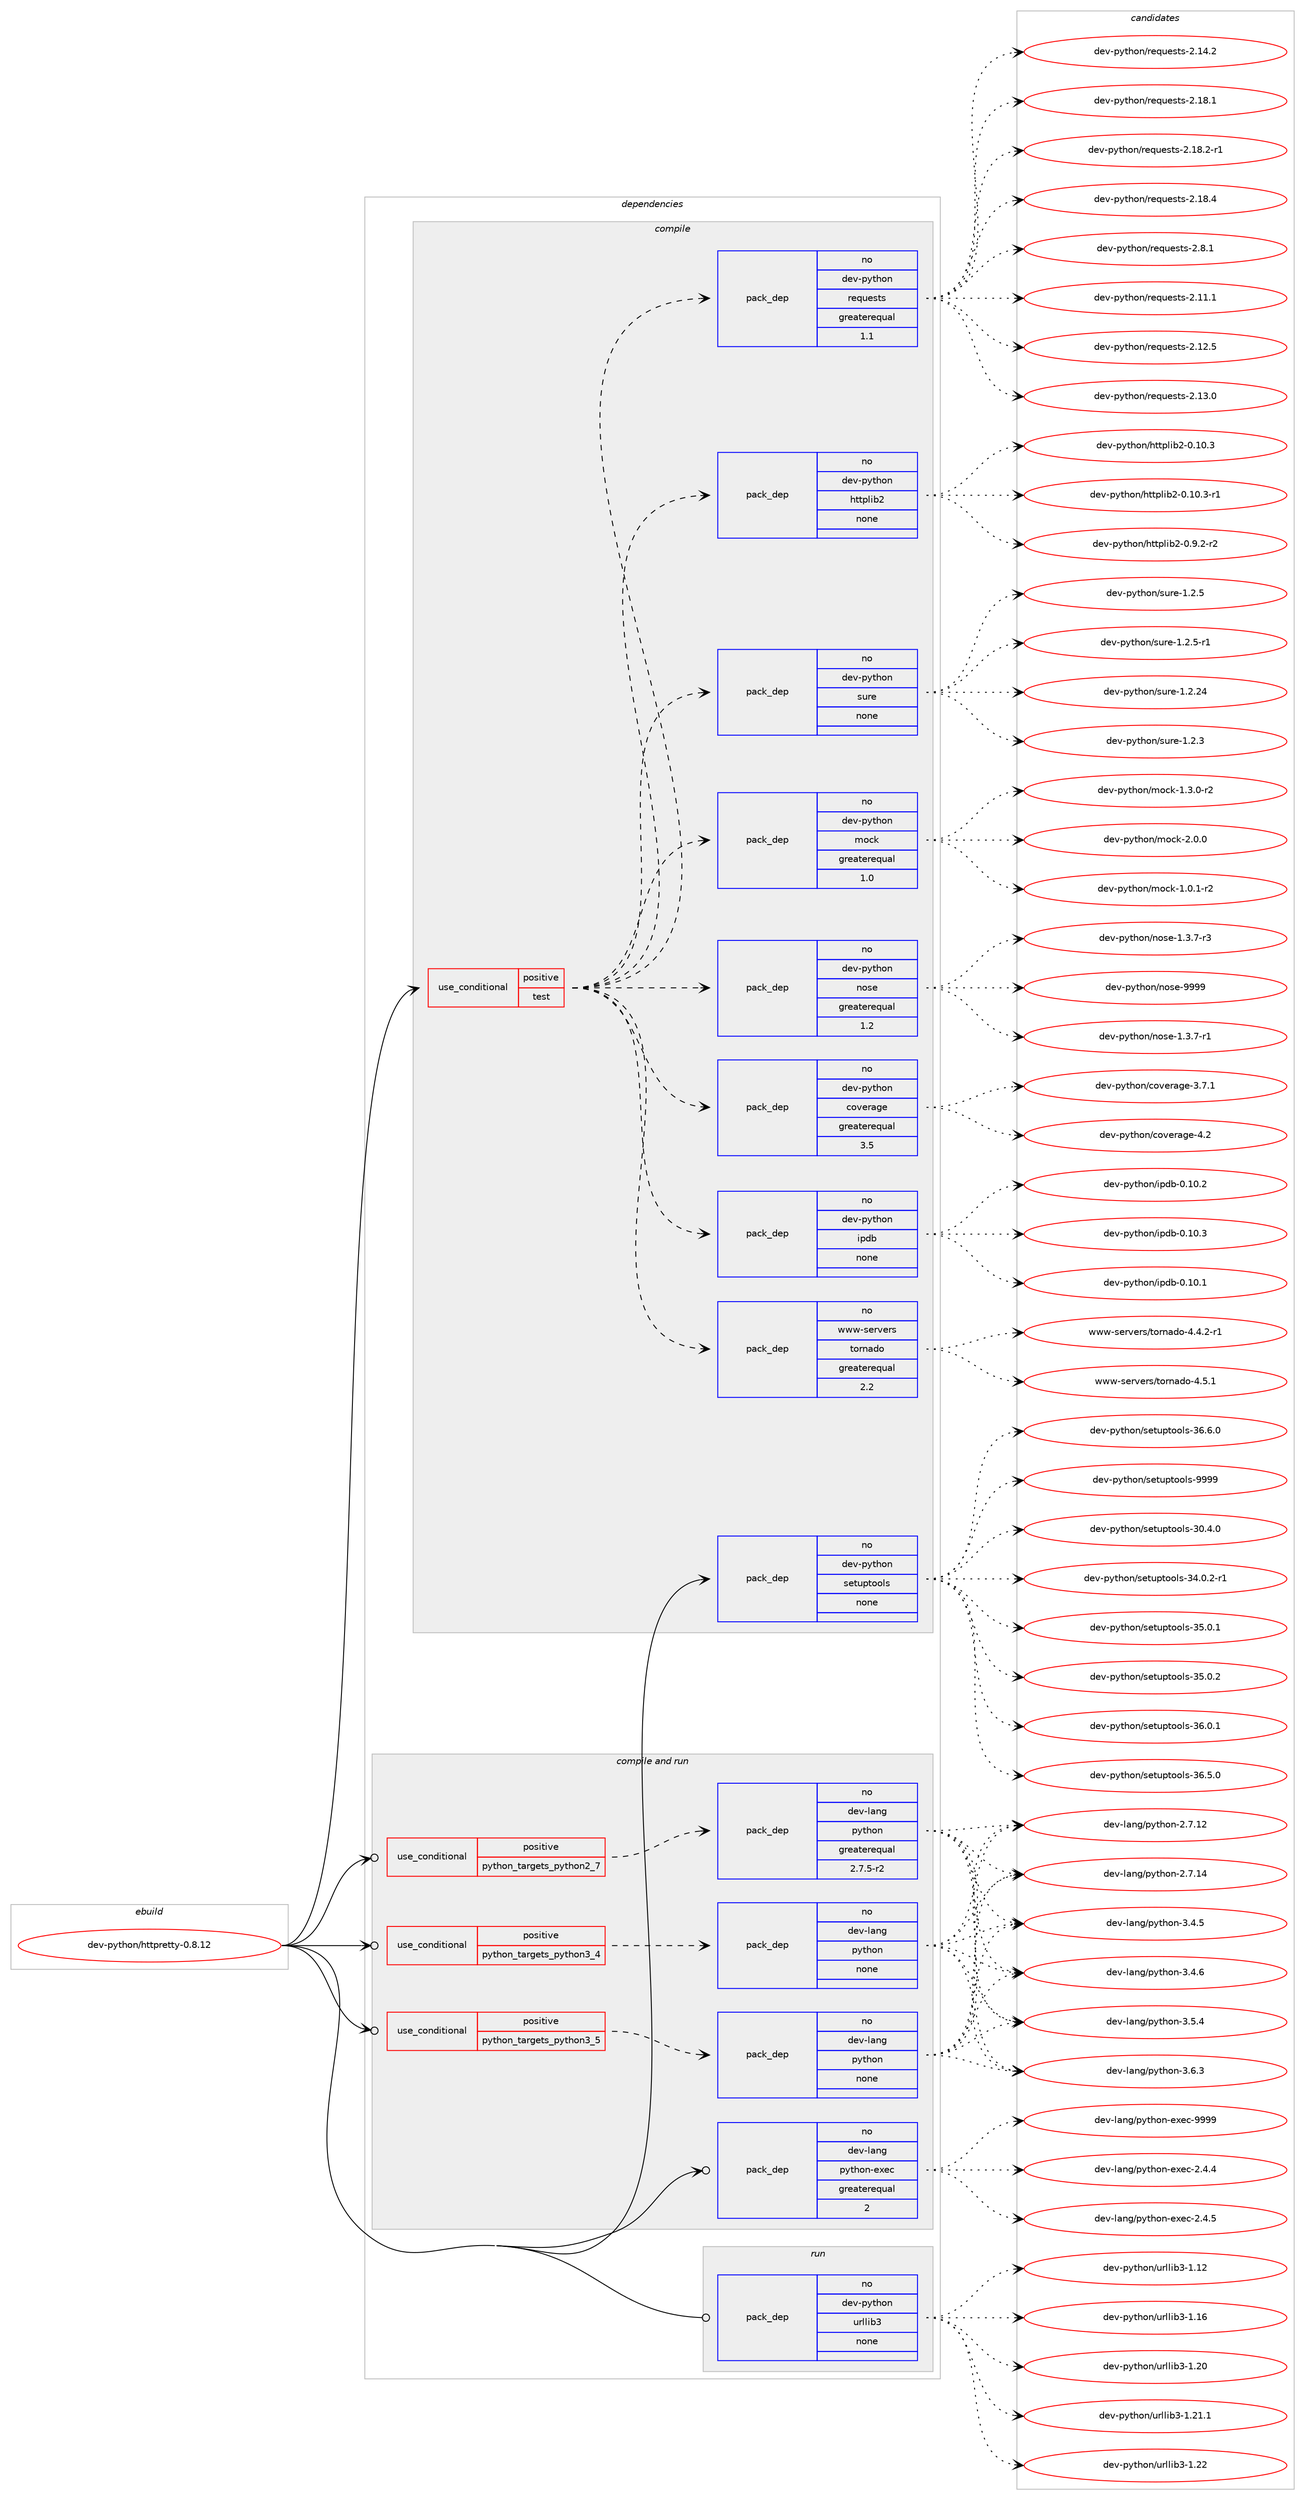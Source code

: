 digraph prolog {

# *************
# Graph options
# *************

newrank=true;
concentrate=true;
compound=true;
graph [rankdir=LR,fontname=Helvetica,fontsize=10,ranksep=1.5];#, ranksep=2.5, nodesep=0.2];
edge  [arrowhead=vee];
node  [fontname=Helvetica,fontsize=10];

# **********
# The ebuild
# **********

subgraph cluster_leftcol {
color=gray;
rank=same;
label=<<i>ebuild</i>>;
id [label="dev-python/httpretty-0.8.12", color=red, width=4, href="../dev-python/httpretty-0.8.12.svg"];
}

# ****************
# The dependencies
# ****************

subgraph cluster_midcol {
color=gray;
label=<<i>dependencies</i>>;
subgraph cluster_compile {
fillcolor="#eeeeee";
style=filled;
label=<<i>compile</i>>;
subgraph cond33729 {
dependency160664 [label=<<TABLE BORDER="0" CELLBORDER="1" CELLSPACING="0" CELLPADDING="4"><TR><TD ROWSPAN="3" CELLPADDING="10">use_conditional</TD></TR><TR><TD>positive</TD></TR><TR><TD>test</TD></TR></TABLE>>, shape=none, color=red];
subgraph pack123085 {
dependency160665 [label=<<TABLE BORDER="0" CELLBORDER="1" CELLSPACING="0" CELLPADDING="4" WIDTH="220"><TR><TD ROWSPAN="6" CELLPADDING="30">pack_dep</TD></TR><TR><TD WIDTH="110">no</TD></TR><TR><TD>dev-python</TD></TR><TR><TD>coverage</TD></TR><TR><TD>greaterequal</TD></TR><TR><TD>3.5</TD></TR></TABLE>>, shape=none, color=blue];
}
dependency160664:e -> dependency160665:w [weight=20,style="dashed",arrowhead="vee"];
subgraph pack123086 {
dependency160666 [label=<<TABLE BORDER="0" CELLBORDER="1" CELLSPACING="0" CELLPADDING="4" WIDTH="220"><TR><TD ROWSPAN="6" CELLPADDING="30">pack_dep</TD></TR><TR><TD WIDTH="110">no</TD></TR><TR><TD>dev-python</TD></TR><TR><TD>nose</TD></TR><TR><TD>greaterequal</TD></TR><TR><TD>1.2</TD></TR></TABLE>>, shape=none, color=blue];
}
dependency160664:e -> dependency160666:w [weight=20,style="dashed",arrowhead="vee"];
subgraph pack123087 {
dependency160667 [label=<<TABLE BORDER="0" CELLBORDER="1" CELLSPACING="0" CELLPADDING="4" WIDTH="220"><TR><TD ROWSPAN="6" CELLPADDING="30">pack_dep</TD></TR><TR><TD WIDTH="110">no</TD></TR><TR><TD>dev-python</TD></TR><TR><TD>mock</TD></TR><TR><TD>greaterequal</TD></TR><TR><TD>1.0</TD></TR></TABLE>>, shape=none, color=blue];
}
dependency160664:e -> dependency160667:w [weight=20,style="dashed",arrowhead="vee"];
subgraph pack123088 {
dependency160668 [label=<<TABLE BORDER="0" CELLBORDER="1" CELLSPACING="0" CELLPADDING="4" WIDTH="220"><TR><TD ROWSPAN="6" CELLPADDING="30">pack_dep</TD></TR><TR><TD WIDTH="110">no</TD></TR><TR><TD>dev-python</TD></TR><TR><TD>sure</TD></TR><TR><TD>none</TD></TR><TR><TD></TD></TR></TABLE>>, shape=none, color=blue];
}
dependency160664:e -> dependency160668:w [weight=20,style="dashed",arrowhead="vee"];
subgraph pack123089 {
dependency160669 [label=<<TABLE BORDER="0" CELLBORDER="1" CELLSPACING="0" CELLPADDING="4" WIDTH="220"><TR><TD ROWSPAN="6" CELLPADDING="30">pack_dep</TD></TR><TR><TD WIDTH="110">no</TD></TR><TR><TD>dev-python</TD></TR><TR><TD>httplib2</TD></TR><TR><TD>none</TD></TR><TR><TD></TD></TR></TABLE>>, shape=none, color=blue];
}
dependency160664:e -> dependency160669:w [weight=20,style="dashed",arrowhead="vee"];
subgraph pack123090 {
dependency160670 [label=<<TABLE BORDER="0" CELLBORDER="1" CELLSPACING="0" CELLPADDING="4" WIDTH="220"><TR><TD ROWSPAN="6" CELLPADDING="30">pack_dep</TD></TR><TR><TD WIDTH="110">no</TD></TR><TR><TD>dev-python</TD></TR><TR><TD>requests</TD></TR><TR><TD>greaterequal</TD></TR><TR><TD>1.1</TD></TR></TABLE>>, shape=none, color=blue];
}
dependency160664:e -> dependency160670:w [weight=20,style="dashed",arrowhead="vee"];
subgraph pack123091 {
dependency160671 [label=<<TABLE BORDER="0" CELLBORDER="1" CELLSPACING="0" CELLPADDING="4" WIDTH="220"><TR><TD ROWSPAN="6" CELLPADDING="30">pack_dep</TD></TR><TR><TD WIDTH="110">no</TD></TR><TR><TD>www-servers</TD></TR><TR><TD>tornado</TD></TR><TR><TD>greaterequal</TD></TR><TR><TD>2.2</TD></TR></TABLE>>, shape=none, color=blue];
}
dependency160664:e -> dependency160671:w [weight=20,style="dashed",arrowhead="vee"];
subgraph pack123092 {
dependency160672 [label=<<TABLE BORDER="0" CELLBORDER="1" CELLSPACING="0" CELLPADDING="4" WIDTH="220"><TR><TD ROWSPAN="6" CELLPADDING="30">pack_dep</TD></TR><TR><TD WIDTH="110">no</TD></TR><TR><TD>dev-python</TD></TR><TR><TD>ipdb</TD></TR><TR><TD>none</TD></TR><TR><TD></TD></TR></TABLE>>, shape=none, color=blue];
}
dependency160664:e -> dependency160672:w [weight=20,style="dashed",arrowhead="vee"];
}
id:e -> dependency160664:w [weight=20,style="solid",arrowhead="vee"];
subgraph pack123093 {
dependency160673 [label=<<TABLE BORDER="0" CELLBORDER="1" CELLSPACING="0" CELLPADDING="4" WIDTH="220"><TR><TD ROWSPAN="6" CELLPADDING="30">pack_dep</TD></TR><TR><TD WIDTH="110">no</TD></TR><TR><TD>dev-python</TD></TR><TR><TD>setuptools</TD></TR><TR><TD>none</TD></TR><TR><TD></TD></TR></TABLE>>, shape=none, color=blue];
}
id:e -> dependency160673:w [weight=20,style="solid",arrowhead="vee"];
}
subgraph cluster_compileandrun {
fillcolor="#eeeeee";
style=filled;
label=<<i>compile and run</i>>;
subgraph cond33730 {
dependency160674 [label=<<TABLE BORDER="0" CELLBORDER="1" CELLSPACING="0" CELLPADDING="4"><TR><TD ROWSPAN="3" CELLPADDING="10">use_conditional</TD></TR><TR><TD>positive</TD></TR><TR><TD>python_targets_python2_7</TD></TR></TABLE>>, shape=none, color=red];
subgraph pack123094 {
dependency160675 [label=<<TABLE BORDER="0" CELLBORDER="1" CELLSPACING="0" CELLPADDING="4" WIDTH="220"><TR><TD ROWSPAN="6" CELLPADDING="30">pack_dep</TD></TR><TR><TD WIDTH="110">no</TD></TR><TR><TD>dev-lang</TD></TR><TR><TD>python</TD></TR><TR><TD>greaterequal</TD></TR><TR><TD>2.7.5-r2</TD></TR></TABLE>>, shape=none, color=blue];
}
dependency160674:e -> dependency160675:w [weight=20,style="dashed",arrowhead="vee"];
}
id:e -> dependency160674:w [weight=20,style="solid",arrowhead="odotvee"];
subgraph cond33731 {
dependency160676 [label=<<TABLE BORDER="0" CELLBORDER="1" CELLSPACING="0" CELLPADDING="4"><TR><TD ROWSPAN="3" CELLPADDING="10">use_conditional</TD></TR><TR><TD>positive</TD></TR><TR><TD>python_targets_python3_4</TD></TR></TABLE>>, shape=none, color=red];
subgraph pack123095 {
dependency160677 [label=<<TABLE BORDER="0" CELLBORDER="1" CELLSPACING="0" CELLPADDING="4" WIDTH="220"><TR><TD ROWSPAN="6" CELLPADDING="30">pack_dep</TD></TR><TR><TD WIDTH="110">no</TD></TR><TR><TD>dev-lang</TD></TR><TR><TD>python</TD></TR><TR><TD>none</TD></TR><TR><TD></TD></TR></TABLE>>, shape=none, color=blue];
}
dependency160676:e -> dependency160677:w [weight=20,style="dashed",arrowhead="vee"];
}
id:e -> dependency160676:w [weight=20,style="solid",arrowhead="odotvee"];
subgraph cond33732 {
dependency160678 [label=<<TABLE BORDER="0" CELLBORDER="1" CELLSPACING="0" CELLPADDING="4"><TR><TD ROWSPAN="3" CELLPADDING="10">use_conditional</TD></TR><TR><TD>positive</TD></TR><TR><TD>python_targets_python3_5</TD></TR></TABLE>>, shape=none, color=red];
subgraph pack123096 {
dependency160679 [label=<<TABLE BORDER="0" CELLBORDER="1" CELLSPACING="0" CELLPADDING="4" WIDTH="220"><TR><TD ROWSPAN="6" CELLPADDING="30">pack_dep</TD></TR><TR><TD WIDTH="110">no</TD></TR><TR><TD>dev-lang</TD></TR><TR><TD>python</TD></TR><TR><TD>none</TD></TR><TR><TD></TD></TR></TABLE>>, shape=none, color=blue];
}
dependency160678:e -> dependency160679:w [weight=20,style="dashed",arrowhead="vee"];
}
id:e -> dependency160678:w [weight=20,style="solid",arrowhead="odotvee"];
subgraph pack123097 {
dependency160680 [label=<<TABLE BORDER="0" CELLBORDER="1" CELLSPACING="0" CELLPADDING="4" WIDTH="220"><TR><TD ROWSPAN="6" CELLPADDING="30">pack_dep</TD></TR><TR><TD WIDTH="110">no</TD></TR><TR><TD>dev-lang</TD></TR><TR><TD>python-exec</TD></TR><TR><TD>greaterequal</TD></TR><TR><TD>2</TD></TR></TABLE>>, shape=none, color=blue];
}
id:e -> dependency160680:w [weight=20,style="solid",arrowhead="odotvee"];
}
subgraph cluster_run {
fillcolor="#eeeeee";
style=filled;
label=<<i>run</i>>;
subgraph pack123098 {
dependency160681 [label=<<TABLE BORDER="0" CELLBORDER="1" CELLSPACING="0" CELLPADDING="4" WIDTH="220"><TR><TD ROWSPAN="6" CELLPADDING="30">pack_dep</TD></TR><TR><TD WIDTH="110">no</TD></TR><TR><TD>dev-python</TD></TR><TR><TD>urllib3</TD></TR><TR><TD>none</TD></TR><TR><TD></TD></TR></TABLE>>, shape=none, color=blue];
}
id:e -> dependency160681:w [weight=20,style="solid",arrowhead="odot"];
}
}

# **************
# The candidates
# **************

subgraph cluster_choices {
rank=same;
color=gray;
label=<<i>candidates</i>>;

subgraph choice123085 {
color=black;
nodesep=1;
choice10010111845112121116104111110479911111810111497103101455146554649 [label="dev-python/coverage-3.7.1", color=red, width=4,href="../dev-python/coverage-3.7.1.svg"];
choice1001011184511212111610411111047991111181011149710310145524650 [label="dev-python/coverage-4.2", color=red, width=4,href="../dev-python/coverage-4.2.svg"];
dependency160665:e -> choice10010111845112121116104111110479911111810111497103101455146554649:w [style=dotted,weight="100"];
dependency160665:e -> choice1001011184511212111610411111047991111181011149710310145524650:w [style=dotted,weight="100"];
}
subgraph choice123086 {
color=black;
nodesep=1;
choice10010111845112121116104111110471101111151014549465146554511449 [label="dev-python/nose-1.3.7-r1", color=red, width=4,href="../dev-python/nose-1.3.7-r1.svg"];
choice10010111845112121116104111110471101111151014549465146554511451 [label="dev-python/nose-1.3.7-r3", color=red, width=4,href="../dev-python/nose-1.3.7-r3.svg"];
choice10010111845112121116104111110471101111151014557575757 [label="dev-python/nose-9999", color=red, width=4,href="../dev-python/nose-9999.svg"];
dependency160666:e -> choice10010111845112121116104111110471101111151014549465146554511449:w [style=dotted,weight="100"];
dependency160666:e -> choice10010111845112121116104111110471101111151014549465146554511451:w [style=dotted,weight="100"];
dependency160666:e -> choice10010111845112121116104111110471101111151014557575757:w [style=dotted,weight="100"];
}
subgraph choice123087 {
color=black;
nodesep=1;
choice1001011184511212111610411111047109111991074549464846494511450 [label="dev-python/mock-1.0.1-r2", color=red, width=4,href="../dev-python/mock-1.0.1-r2.svg"];
choice1001011184511212111610411111047109111991074549465146484511450 [label="dev-python/mock-1.3.0-r2", color=red, width=4,href="../dev-python/mock-1.3.0-r2.svg"];
choice100101118451121211161041111104710911199107455046484648 [label="dev-python/mock-2.0.0", color=red, width=4,href="../dev-python/mock-2.0.0.svg"];
dependency160667:e -> choice1001011184511212111610411111047109111991074549464846494511450:w [style=dotted,weight="100"];
dependency160667:e -> choice1001011184511212111610411111047109111991074549465146484511450:w [style=dotted,weight="100"];
dependency160667:e -> choice100101118451121211161041111104710911199107455046484648:w [style=dotted,weight="100"];
}
subgraph choice123088 {
color=black;
nodesep=1;
choice100101118451121211161041111104711511711410145494650465052 [label="dev-python/sure-1.2.24", color=red, width=4,href="../dev-python/sure-1.2.24.svg"];
choice1001011184511212111610411111047115117114101454946504651 [label="dev-python/sure-1.2.3", color=red, width=4,href="../dev-python/sure-1.2.3.svg"];
choice1001011184511212111610411111047115117114101454946504653 [label="dev-python/sure-1.2.5", color=red, width=4,href="../dev-python/sure-1.2.5.svg"];
choice10010111845112121116104111110471151171141014549465046534511449 [label="dev-python/sure-1.2.5-r1", color=red, width=4,href="../dev-python/sure-1.2.5-r1.svg"];
dependency160668:e -> choice100101118451121211161041111104711511711410145494650465052:w [style=dotted,weight="100"];
dependency160668:e -> choice1001011184511212111610411111047115117114101454946504651:w [style=dotted,weight="100"];
dependency160668:e -> choice1001011184511212111610411111047115117114101454946504653:w [style=dotted,weight="100"];
dependency160668:e -> choice10010111845112121116104111110471151171141014549465046534511449:w [style=dotted,weight="100"];
}
subgraph choice123089 {
color=black;
nodesep=1;
choice1001011184511212111610411111047104116116112108105985045484649484651 [label="dev-python/httplib2-0.10.3", color=red, width=4,href="../dev-python/httplib2-0.10.3.svg"];
choice10010111845112121116104111110471041161161121081059850454846494846514511449 [label="dev-python/httplib2-0.10.3-r1", color=red, width=4,href="../dev-python/httplib2-0.10.3-r1.svg"];
choice100101118451121211161041111104710411611611210810598504548465746504511450 [label="dev-python/httplib2-0.9.2-r2", color=red, width=4,href="../dev-python/httplib2-0.9.2-r2.svg"];
dependency160669:e -> choice1001011184511212111610411111047104116116112108105985045484649484651:w [style=dotted,weight="100"];
dependency160669:e -> choice10010111845112121116104111110471041161161121081059850454846494846514511449:w [style=dotted,weight="100"];
dependency160669:e -> choice100101118451121211161041111104710411611611210810598504548465746504511450:w [style=dotted,weight="100"];
}
subgraph choice123090 {
color=black;
nodesep=1;
choice100101118451121211161041111104711410111311710111511611545504649494649 [label="dev-python/requests-2.11.1", color=red, width=4,href="../dev-python/requests-2.11.1.svg"];
choice100101118451121211161041111104711410111311710111511611545504649504653 [label="dev-python/requests-2.12.5", color=red, width=4,href="../dev-python/requests-2.12.5.svg"];
choice100101118451121211161041111104711410111311710111511611545504649514648 [label="dev-python/requests-2.13.0", color=red, width=4,href="../dev-python/requests-2.13.0.svg"];
choice100101118451121211161041111104711410111311710111511611545504649524650 [label="dev-python/requests-2.14.2", color=red, width=4,href="../dev-python/requests-2.14.2.svg"];
choice100101118451121211161041111104711410111311710111511611545504649564649 [label="dev-python/requests-2.18.1", color=red, width=4,href="../dev-python/requests-2.18.1.svg"];
choice1001011184511212111610411111047114101113117101115116115455046495646504511449 [label="dev-python/requests-2.18.2-r1", color=red, width=4,href="../dev-python/requests-2.18.2-r1.svg"];
choice100101118451121211161041111104711410111311710111511611545504649564652 [label="dev-python/requests-2.18.4", color=red, width=4,href="../dev-python/requests-2.18.4.svg"];
choice1001011184511212111610411111047114101113117101115116115455046564649 [label="dev-python/requests-2.8.1", color=red, width=4,href="../dev-python/requests-2.8.1.svg"];
dependency160670:e -> choice100101118451121211161041111104711410111311710111511611545504649494649:w [style=dotted,weight="100"];
dependency160670:e -> choice100101118451121211161041111104711410111311710111511611545504649504653:w [style=dotted,weight="100"];
dependency160670:e -> choice100101118451121211161041111104711410111311710111511611545504649514648:w [style=dotted,weight="100"];
dependency160670:e -> choice100101118451121211161041111104711410111311710111511611545504649524650:w [style=dotted,weight="100"];
dependency160670:e -> choice100101118451121211161041111104711410111311710111511611545504649564649:w [style=dotted,weight="100"];
dependency160670:e -> choice1001011184511212111610411111047114101113117101115116115455046495646504511449:w [style=dotted,weight="100"];
dependency160670:e -> choice100101118451121211161041111104711410111311710111511611545504649564652:w [style=dotted,weight="100"];
dependency160670:e -> choice1001011184511212111610411111047114101113117101115116115455046564649:w [style=dotted,weight="100"];
}
subgraph choice123091 {
color=black;
nodesep=1;
choice1191191194511510111411810111411547116111114110971001114552465246504511449 [label="www-servers/tornado-4.4.2-r1", color=red, width=4,href="../www-servers/tornado-4.4.2-r1.svg"];
choice119119119451151011141181011141154711611111411097100111455246534649 [label="www-servers/tornado-4.5.1", color=red, width=4,href="../www-servers/tornado-4.5.1.svg"];
dependency160671:e -> choice1191191194511510111411810111411547116111114110971001114552465246504511449:w [style=dotted,weight="100"];
dependency160671:e -> choice119119119451151011141181011141154711611111411097100111455246534649:w [style=dotted,weight="100"];
}
subgraph choice123092 {
color=black;
nodesep=1;
choice10010111845112121116104111110471051121009845484649484649 [label="dev-python/ipdb-0.10.1", color=red, width=4,href="../dev-python/ipdb-0.10.1.svg"];
choice10010111845112121116104111110471051121009845484649484650 [label="dev-python/ipdb-0.10.2", color=red, width=4,href="../dev-python/ipdb-0.10.2.svg"];
choice10010111845112121116104111110471051121009845484649484651 [label="dev-python/ipdb-0.10.3", color=red, width=4,href="../dev-python/ipdb-0.10.3.svg"];
dependency160672:e -> choice10010111845112121116104111110471051121009845484649484649:w [style=dotted,weight="100"];
dependency160672:e -> choice10010111845112121116104111110471051121009845484649484650:w [style=dotted,weight="100"];
dependency160672:e -> choice10010111845112121116104111110471051121009845484649484651:w [style=dotted,weight="100"];
}
subgraph choice123093 {
color=black;
nodesep=1;
choice100101118451121211161041111104711510111611711211611111110811545514846524648 [label="dev-python/setuptools-30.4.0", color=red, width=4,href="../dev-python/setuptools-30.4.0.svg"];
choice1001011184511212111610411111047115101116117112116111111108115455152464846504511449 [label="dev-python/setuptools-34.0.2-r1", color=red, width=4,href="../dev-python/setuptools-34.0.2-r1.svg"];
choice100101118451121211161041111104711510111611711211611111110811545515346484649 [label="dev-python/setuptools-35.0.1", color=red, width=4,href="../dev-python/setuptools-35.0.1.svg"];
choice100101118451121211161041111104711510111611711211611111110811545515346484650 [label="dev-python/setuptools-35.0.2", color=red, width=4,href="../dev-python/setuptools-35.0.2.svg"];
choice100101118451121211161041111104711510111611711211611111110811545515446484649 [label="dev-python/setuptools-36.0.1", color=red, width=4,href="../dev-python/setuptools-36.0.1.svg"];
choice100101118451121211161041111104711510111611711211611111110811545515446534648 [label="dev-python/setuptools-36.5.0", color=red, width=4,href="../dev-python/setuptools-36.5.0.svg"];
choice100101118451121211161041111104711510111611711211611111110811545515446544648 [label="dev-python/setuptools-36.6.0", color=red, width=4,href="../dev-python/setuptools-36.6.0.svg"];
choice10010111845112121116104111110471151011161171121161111111081154557575757 [label="dev-python/setuptools-9999", color=red, width=4,href="../dev-python/setuptools-9999.svg"];
dependency160673:e -> choice100101118451121211161041111104711510111611711211611111110811545514846524648:w [style=dotted,weight="100"];
dependency160673:e -> choice1001011184511212111610411111047115101116117112116111111108115455152464846504511449:w [style=dotted,weight="100"];
dependency160673:e -> choice100101118451121211161041111104711510111611711211611111110811545515346484649:w [style=dotted,weight="100"];
dependency160673:e -> choice100101118451121211161041111104711510111611711211611111110811545515346484650:w [style=dotted,weight="100"];
dependency160673:e -> choice100101118451121211161041111104711510111611711211611111110811545515446484649:w [style=dotted,weight="100"];
dependency160673:e -> choice100101118451121211161041111104711510111611711211611111110811545515446534648:w [style=dotted,weight="100"];
dependency160673:e -> choice100101118451121211161041111104711510111611711211611111110811545515446544648:w [style=dotted,weight="100"];
dependency160673:e -> choice10010111845112121116104111110471151011161171121161111111081154557575757:w [style=dotted,weight="100"];
}
subgraph choice123094 {
color=black;
nodesep=1;
choice10010111845108971101034711212111610411111045504655464950 [label="dev-lang/python-2.7.12", color=red, width=4,href="../dev-lang/python-2.7.12.svg"];
choice10010111845108971101034711212111610411111045504655464952 [label="dev-lang/python-2.7.14", color=red, width=4,href="../dev-lang/python-2.7.14.svg"];
choice100101118451089711010347112121116104111110455146524653 [label="dev-lang/python-3.4.5", color=red, width=4,href="../dev-lang/python-3.4.5.svg"];
choice100101118451089711010347112121116104111110455146524654 [label="dev-lang/python-3.4.6", color=red, width=4,href="../dev-lang/python-3.4.6.svg"];
choice100101118451089711010347112121116104111110455146534652 [label="dev-lang/python-3.5.4", color=red, width=4,href="../dev-lang/python-3.5.4.svg"];
choice100101118451089711010347112121116104111110455146544651 [label="dev-lang/python-3.6.3", color=red, width=4,href="../dev-lang/python-3.6.3.svg"];
dependency160675:e -> choice10010111845108971101034711212111610411111045504655464950:w [style=dotted,weight="100"];
dependency160675:e -> choice10010111845108971101034711212111610411111045504655464952:w [style=dotted,weight="100"];
dependency160675:e -> choice100101118451089711010347112121116104111110455146524653:w [style=dotted,weight="100"];
dependency160675:e -> choice100101118451089711010347112121116104111110455146524654:w [style=dotted,weight="100"];
dependency160675:e -> choice100101118451089711010347112121116104111110455146534652:w [style=dotted,weight="100"];
dependency160675:e -> choice100101118451089711010347112121116104111110455146544651:w [style=dotted,weight="100"];
}
subgraph choice123095 {
color=black;
nodesep=1;
choice10010111845108971101034711212111610411111045504655464950 [label="dev-lang/python-2.7.12", color=red, width=4,href="../dev-lang/python-2.7.12.svg"];
choice10010111845108971101034711212111610411111045504655464952 [label="dev-lang/python-2.7.14", color=red, width=4,href="../dev-lang/python-2.7.14.svg"];
choice100101118451089711010347112121116104111110455146524653 [label="dev-lang/python-3.4.5", color=red, width=4,href="../dev-lang/python-3.4.5.svg"];
choice100101118451089711010347112121116104111110455146524654 [label="dev-lang/python-3.4.6", color=red, width=4,href="../dev-lang/python-3.4.6.svg"];
choice100101118451089711010347112121116104111110455146534652 [label="dev-lang/python-3.5.4", color=red, width=4,href="../dev-lang/python-3.5.4.svg"];
choice100101118451089711010347112121116104111110455146544651 [label="dev-lang/python-3.6.3", color=red, width=4,href="../dev-lang/python-3.6.3.svg"];
dependency160677:e -> choice10010111845108971101034711212111610411111045504655464950:w [style=dotted,weight="100"];
dependency160677:e -> choice10010111845108971101034711212111610411111045504655464952:w [style=dotted,weight="100"];
dependency160677:e -> choice100101118451089711010347112121116104111110455146524653:w [style=dotted,weight="100"];
dependency160677:e -> choice100101118451089711010347112121116104111110455146524654:w [style=dotted,weight="100"];
dependency160677:e -> choice100101118451089711010347112121116104111110455146534652:w [style=dotted,weight="100"];
dependency160677:e -> choice100101118451089711010347112121116104111110455146544651:w [style=dotted,weight="100"];
}
subgraph choice123096 {
color=black;
nodesep=1;
choice10010111845108971101034711212111610411111045504655464950 [label="dev-lang/python-2.7.12", color=red, width=4,href="../dev-lang/python-2.7.12.svg"];
choice10010111845108971101034711212111610411111045504655464952 [label="dev-lang/python-2.7.14", color=red, width=4,href="../dev-lang/python-2.7.14.svg"];
choice100101118451089711010347112121116104111110455146524653 [label="dev-lang/python-3.4.5", color=red, width=4,href="../dev-lang/python-3.4.5.svg"];
choice100101118451089711010347112121116104111110455146524654 [label="dev-lang/python-3.4.6", color=red, width=4,href="../dev-lang/python-3.4.6.svg"];
choice100101118451089711010347112121116104111110455146534652 [label="dev-lang/python-3.5.4", color=red, width=4,href="../dev-lang/python-3.5.4.svg"];
choice100101118451089711010347112121116104111110455146544651 [label="dev-lang/python-3.6.3", color=red, width=4,href="../dev-lang/python-3.6.3.svg"];
dependency160679:e -> choice10010111845108971101034711212111610411111045504655464950:w [style=dotted,weight="100"];
dependency160679:e -> choice10010111845108971101034711212111610411111045504655464952:w [style=dotted,weight="100"];
dependency160679:e -> choice100101118451089711010347112121116104111110455146524653:w [style=dotted,weight="100"];
dependency160679:e -> choice100101118451089711010347112121116104111110455146524654:w [style=dotted,weight="100"];
dependency160679:e -> choice100101118451089711010347112121116104111110455146534652:w [style=dotted,weight="100"];
dependency160679:e -> choice100101118451089711010347112121116104111110455146544651:w [style=dotted,weight="100"];
}
subgraph choice123097 {
color=black;
nodesep=1;
choice1001011184510897110103471121211161041111104510112010199455046524652 [label="dev-lang/python-exec-2.4.4", color=red, width=4,href="../dev-lang/python-exec-2.4.4.svg"];
choice1001011184510897110103471121211161041111104510112010199455046524653 [label="dev-lang/python-exec-2.4.5", color=red, width=4,href="../dev-lang/python-exec-2.4.5.svg"];
choice10010111845108971101034711212111610411111045101120101994557575757 [label="dev-lang/python-exec-9999", color=red, width=4,href="../dev-lang/python-exec-9999.svg"];
dependency160680:e -> choice1001011184510897110103471121211161041111104510112010199455046524652:w [style=dotted,weight="100"];
dependency160680:e -> choice1001011184510897110103471121211161041111104510112010199455046524653:w [style=dotted,weight="100"];
dependency160680:e -> choice10010111845108971101034711212111610411111045101120101994557575757:w [style=dotted,weight="100"];
}
subgraph choice123098 {
color=black;
nodesep=1;
choice100101118451121211161041111104711711410810810598514549464950 [label="dev-python/urllib3-1.12", color=red, width=4,href="../dev-python/urllib3-1.12.svg"];
choice100101118451121211161041111104711711410810810598514549464954 [label="dev-python/urllib3-1.16", color=red, width=4,href="../dev-python/urllib3-1.16.svg"];
choice100101118451121211161041111104711711410810810598514549465048 [label="dev-python/urllib3-1.20", color=red, width=4,href="../dev-python/urllib3-1.20.svg"];
choice1001011184511212111610411111047117114108108105985145494650494649 [label="dev-python/urllib3-1.21.1", color=red, width=4,href="../dev-python/urllib3-1.21.1.svg"];
choice100101118451121211161041111104711711410810810598514549465050 [label="dev-python/urllib3-1.22", color=red, width=4,href="../dev-python/urllib3-1.22.svg"];
dependency160681:e -> choice100101118451121211161041111104711711410810810598514549464950:w [style=dotted,weight="100"];
dependency160681:e -> choice100101118451121211161041111104711711410810810598514549464954:w [style=dotted,weight="100"];
dependency160681:e -> choice100101118451121211161041111104711711410810810598514549465048:w [style=dotted,weight="100"];
dependency160681:e -> choice1001011184511212111610411111047117114108108105985145494650494649:w [style=dotted,weight="100"];
dependency160681:e -> choice100101118451121211161041111104711711410810810598514549465050:w [style=dotted,weight="100"];
}
}

}

